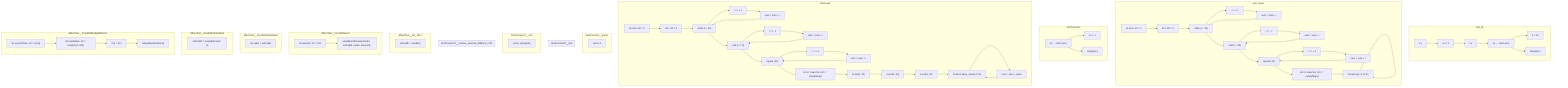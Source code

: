 graph TD
subgraph test_try
    test_try_68["try"]
    test_try_69["a += 1"]
    test_try_70["try"]
    test_try_71["try ... catch (err)"]
    test_try_72["a = 19"]:::exitNode
    test_try_73["dump(err)"]:::exitNode
    test_try_68 --> test_try_69
    test_try_69 --> test_try_70
    test_try_70 --> test_try_71
    test_try_71 --> test_try_72
    test_try_71 --> test_try_73
end
subgraph test_loops
    test_loops_74["let sum: Int = 0"]
    test_loops_75["let i: Int = 0"]
    test_loops_76["while (i &lt; 10)"]
    test_loops_77["i = i + 1"]
    test_loops_78["sum = sum + i"]
    test_loops_79["until (i &gt; 10)"]
    test_loops_80["i = i - 1"]
    test_loops_81["sum = sum + i"]
    test_loops_82["repeat (10)"]
    test_loops_83["i = i + 1"]
    test_loops_84["sum = sum + i"]
    test_loops_85["let m: map&lt;Int, Int&gt; = emptyMap()"]
    test_loops_86["foreach ((k, v) of m)"]
    test_loops_74 --> test_loops_75
    test_loops_75 --> test_loops_76
    test_loops_76 --> test_loops_77
    test_loops_77 --> test_loops_78
    test_loops_78 --> test_loops_76
    test_loops_76 --> test_loops_79
    test_loops_79 --> test_loops_80
    test_loops_80 --> test_loops_81
    test_loops_81 --> test_loops_79
    test_loops_79 --> test_loops_82
    test_loops_82 --> test_loops_83
    test_loops_83 --> test_loops_84
    test_loops_84 --> test_loops_82
    test_loops_82 --> test_loops_85
    test_loops_85 --> test_loops_86
    test_loops_86 --> test_loops_86
end
subgraph testTryCatch
    testTryCatch_87["try ... catch (err)"]
    testTryCatch_88["a += 1"]:::exitNode
    testTryCatch_89["dump(err)"]:::exitNode
    testTryCatch_87 --> testTryCatch_88
    testTryCatch_87 --> testTryCatch_89
end
subgraph testLoops
    testLoops_90["let sum: Int = 0"]
    testLoops_91["let i: Int = 0"]
    testLoops_92["while (i &lt; 10)"]
    testLoops_93["i = i + 1"]
    testLoops_94["sum = sum + i"]
    testLoops_95["until (i &lt;= 0)"]
    testLoops_96["i = i - 1"]
    testLoops_97["sum = sum + i"]
    testLoops_98["repeat (10)"]
    testLoops_99["i = i + 1"]
    testLoops_100["sum = sum + i"]
    testLoops_101["let m: map&lt;Int, Int&gt; = emptyMap()"]
    testLoops_102["m.set(1, 10)"]
    testLoops_103["m.set(2, 20)"]
    testLoops_104["m.set(3, 30)"]
    testLoops_105["foreach ((key, value) of m)"]
    testLoops_106["sum = sum + value"]
    testLoops_90 --> testLoops_91
    testLoops_91 --> testLoops_92
    testLoops_92 --> testLoops_93
    testLoops_93 --> testLoops_94
    testLoops_94 --> testLoops_92
    testLoops_92 --> testLoops_95
    testLoops_95 --> testLoops_96
    testLoops_96 --> testLoops_97
    testLoops_97 --> testLoops_95
    testLoops_95 --> testLoops_98
    testLoops_98 --> testLoops_99
    testLoops_99 --> testLoops_100
    testLoops_100 --> testLoops_98
    testLoops_98 --> testLoops_101
    testLoops_101 --> testLoops_102
    testLoops_102 --> testLoops_103
    testLoops_103 --> testLoops_104
    testLoops_104 --> testLoops_105
    testLoops_105 --> testLoops_106
    testLoops_106 --> testLoops_105
end
subgraph TestContract__getter
    TestContract__getter_107["return 0"]:::exitNode
end
subgraph TestContractF__test
end
subgraph TestContractT__test
    TestContractT__test_108["return self.getA()"]:::exitNode
end
subgraph TestContractT__receive_external_fallback_1722
end
subgraph EffectTest__init_1971
    EffectTest__init_1971_109["self.addr = sender()"]:::exitNode
end
subgraph EffectTest__funcWithSend
    EffectTest__funcWithSend_110["let amount: Int = 100"]
    EffectTest__funcWithSend_111["send(SendParameters{to: self.addr, value: amount})"]:::exitNode
    EffectTest__funcWithSend_110 --> EffectTest__funcWithSend_111
end
subgraph EffectTest__funcWithStateRead
    EffectTest__funcWithStateRead_112["let value = self.addr"]:::exitNode
end
subgraph EffectTest__funcWithStateWrite
    EffectTest__funcWithStateWrite_113["self.addr = newAddress(0, 0)"]:::exitNode
end
subgraph EffectTest__funcWithMultipleEffects
    EffectTest__funcWithMultipleEffects_114["let currentTime: Int = now()"]
    EffectTest__funcWithMultipleEffects_115["let randValue: Int = random(1, 100)"]
    EffectTest__funcWithMultipleEffects_116["if (1 &gt; 42)"]
    EffectTest__funcWithMultipleEffects_117["nativeRandomizeLt()"]:::exitNode
    EffectTest__funcWithMultipleEffects_114 --> EffectTest__funcWithMultipleEffects_115
    EffectTest__funcWithMultipleEffects_115 --> EffectTest__funcWithMultipleEffects_116
    EffectTest__funcWithMultipleEffects_116 --> EffectTest__funcWithMultipleEffects_117
end